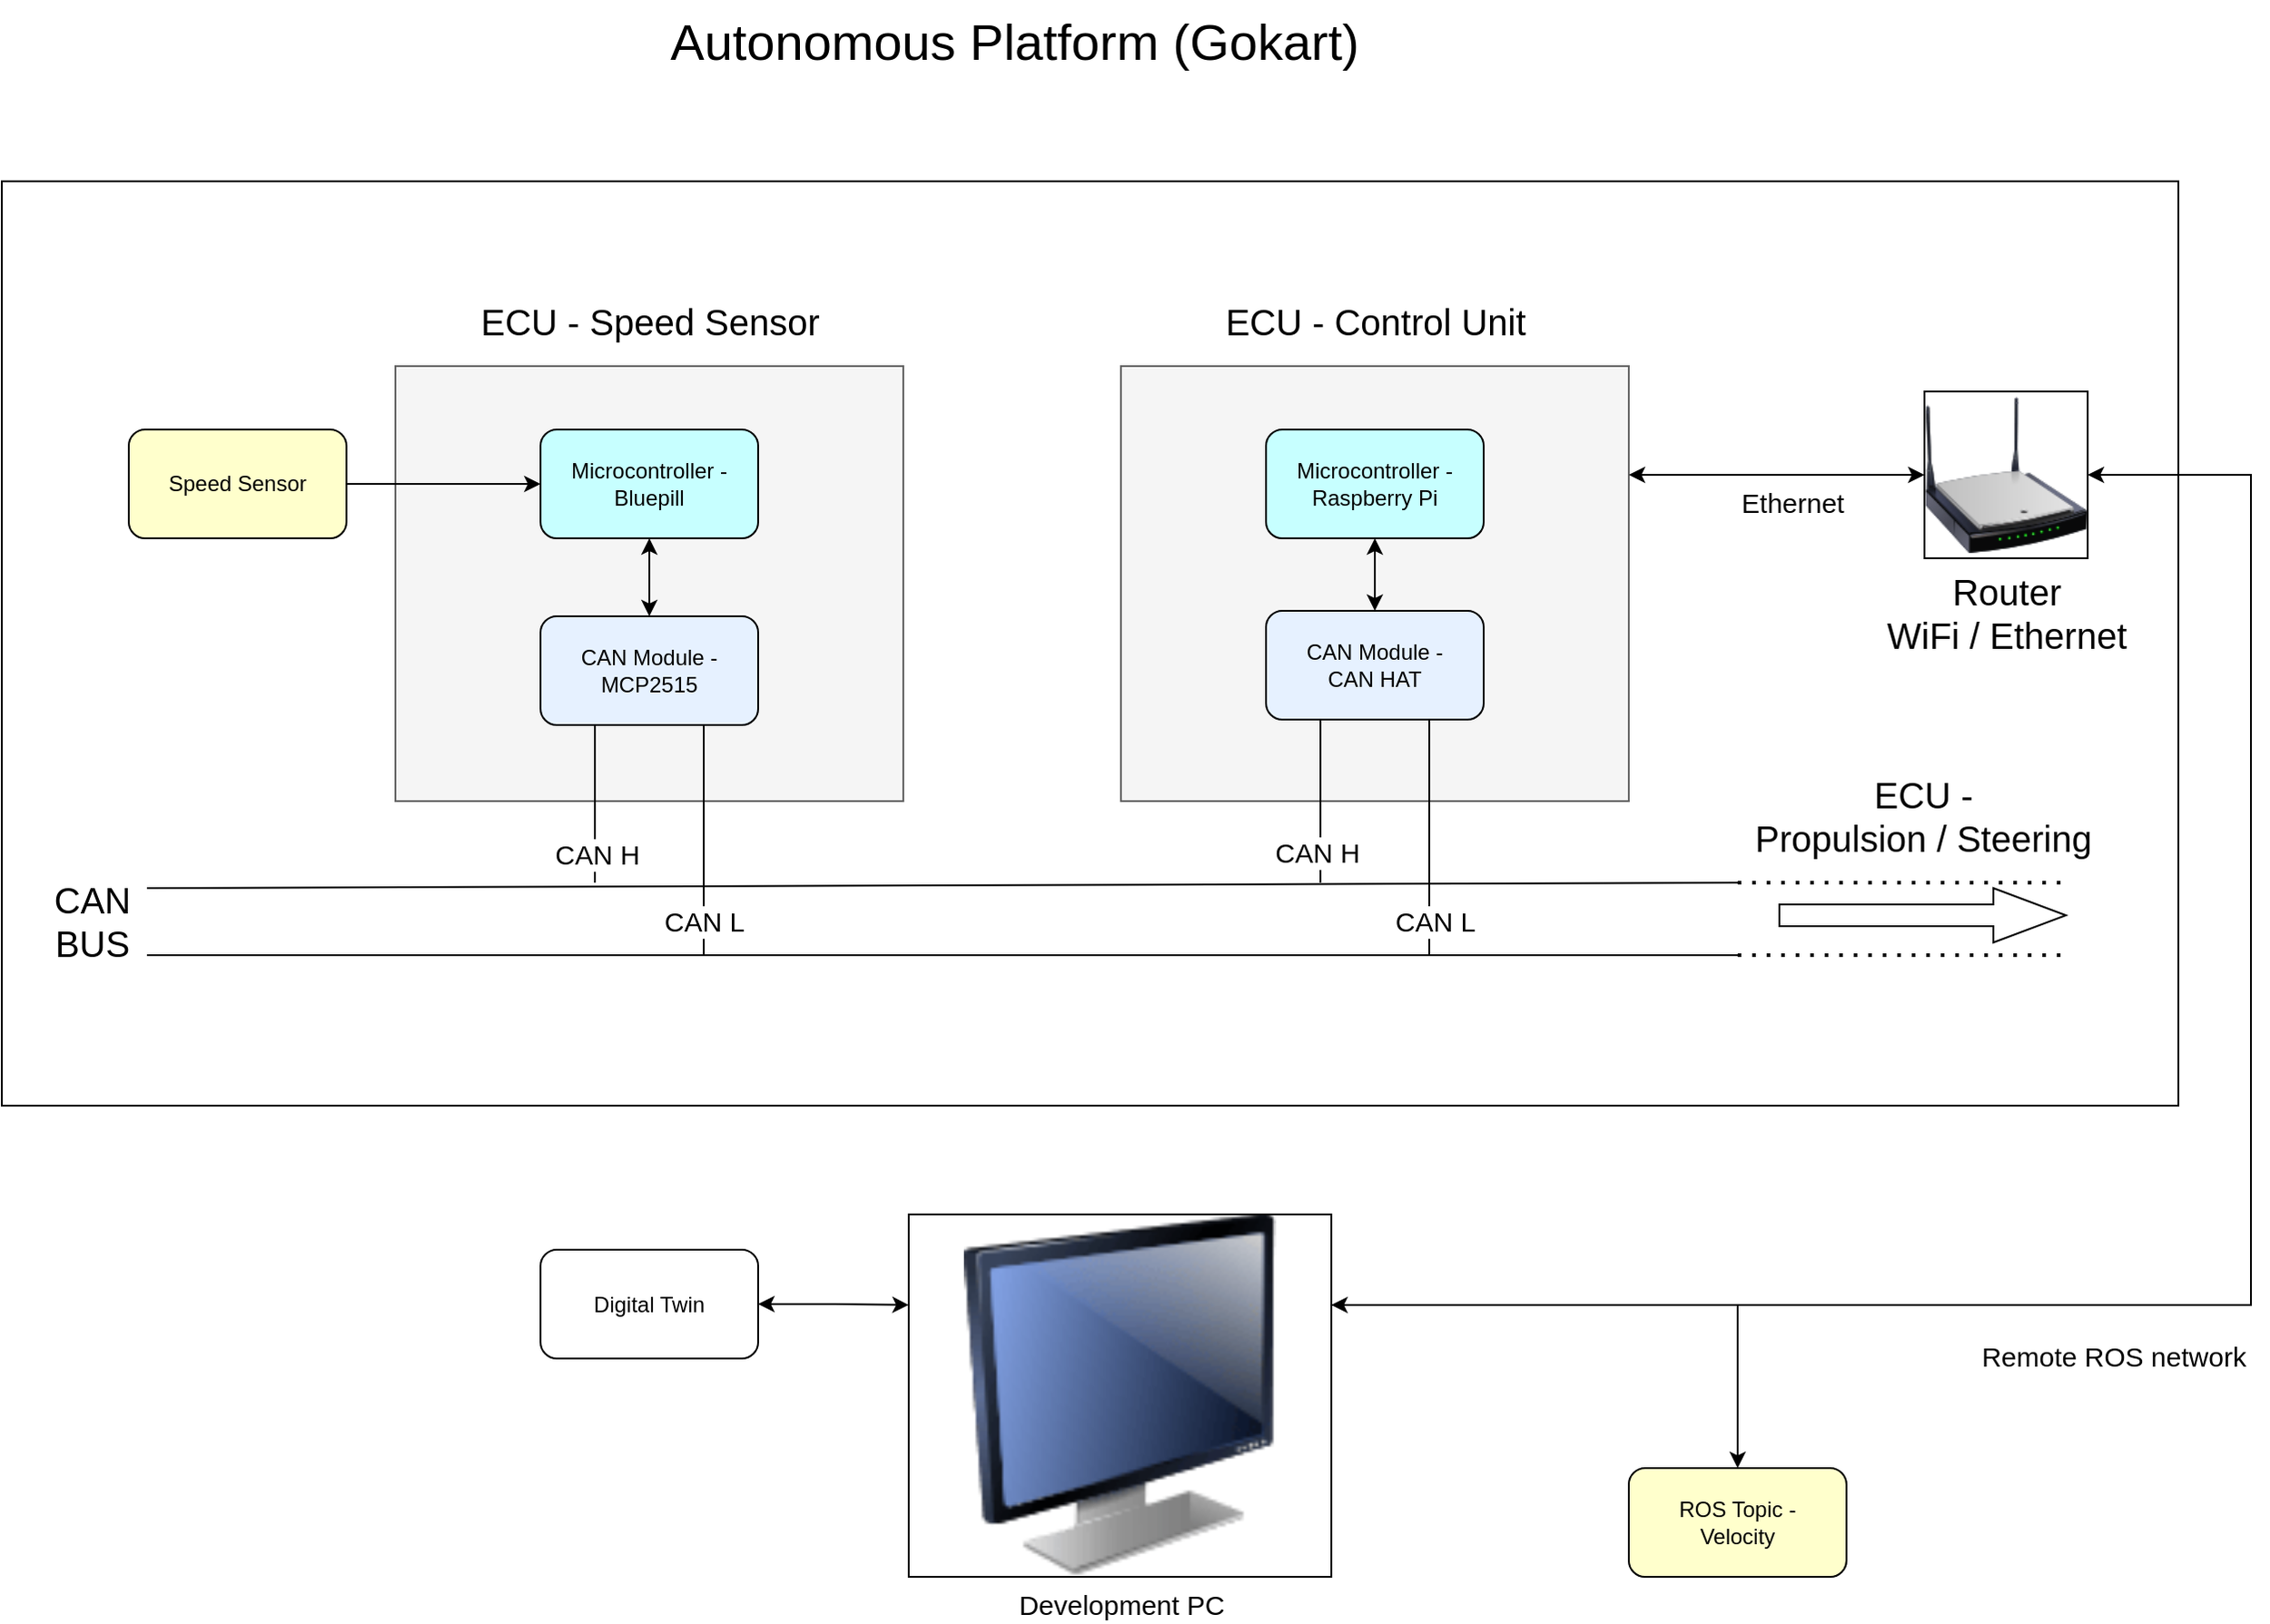 <mxfile version="21.5.0" type="device">
  <diagram name="Sida-1" id="X6cDnoQnl7hPIQxMfvF2">
    <mxGraphModel dx="2074" dy="1124" grid="0" gridSize="10" guides="1" tooltips="1" connect="1" arrows="0" fold="1" page="1" pageScale="1" pageWidth="1654" pageHeight="2336" math="0" shadow="0">
      <root>
        <mxCell id="0" />
        <mxCell id="1" parent="0" />
        <mxCell id="5BlJGRKR5mtCHgW3A8-N-2" value="" style="rounded=0;whiteSpace=wrap;html=1;fillColor=none;" vertex="1" parent="1">
          <mxGeometry x="220" y="190" width="1200" height="510" as="geometry" />
        </mxCell>
        <mxCell id="EMSqsUICVdSTZ1VXrHyA-1" value="" style="rounded=0;whiteSpace=wrap;html=1;fillColor=#f5f5f5;shadow=0;fontColor=#333333;strokeColor=#666666;" parent="1" vertex="1">
          <mxGeometry x="437" y="292" width="280" height="240" as="geometry" />
        </mxCell>
        <mxCell id="EMSqsUICVdSTZ1VXrHyA-2" value="&lt;span style=&quot;font-size: 20px;&quot;&gt;ECU - Speed Sensor&lt;/span&gt;" style="text;html=1;align=center;verticalAlign=middle;resizable=0;points=[];autosize=1;strokeColor=none;fillColor=none;" parent="1" vertex="1">
          <mxGeometry x="472" y="247" width="210" height="40" as="geometry" />
        </mxCell>
        <mxCell id="EMSqsUICVdSTZ1VXrHyA-3" value="Speed Sensor" style="rounded=1;whiteSpace=wrap;html=1;fillColor=#FFFFCC;" parent="1" vertex="1">
          <mxGeometry x="290" y="327" width="120" height="60" as="geometry" />
        </mxCell>
        <mxCell id="EMSqsUICVdSTZ1VXrHyA-6" value="" style="rounded=1;whiteSpace=wrap;html=1;fillColor=#C7FFFF;" parent="1" vertex="1">
          <mxGeometry x="517" y="327" width="120" height="60" as="geometry" />
        </mxCell>
        <mxCell id="EMSqsUICVdSTZ1VXrHyA-11" value="Microcontroller - &lt;br&gt;Bluepill" style="text;html=1;strokeColor=none;fillColor=none;align=center;verticalAlign=middle;whiteSpace=wrap;rounded=0;" parent="1" vertex="1">
          <mxGeometry x="532" y="342" width="90" height="30" as="geometry" />
        </mxCell>
        <mxCell id="EMSqsUICVdSTZ1VXrHyA-33" value="" style="endArrow=none;html=1;rounded=0;" parent="1" edge="1">
          <mxGeometry width="50" height="50" relative="1" as="geometry">
            <mxPoint x="300" y="580" as="sourcePoint" />
            <mxPoint x="1177" y="577" as="targetPoint" />
          </mxGeometry>
        </mxCell>
        <mxCell id="EMSqsUICVdSTZ1VXrHyA-34" value="" style="endArrow=none;html=1;rounded=0;" parent="1" edge="1">
          <mxGeometry width="50" height="50" relative="1" as="geometry">
            <mxPoint x="300" y="617" as="sourcePoint" />
            <mxPoint x="1177" y="617" as="targetPoint" />
          </mxGeometry>
        </mxCell>
        <mxCell id="EMSqsUICVdSTZ1VXrHyA-35" value="" style="endArrow=none;html=1;rounded=0;entryX=0.25;entryY=1;entryDx=0;entryDy=0;" parent="1" target="EMSqsUICVdSTZ1VXrHyA-10" edge="1">
          <mxGeometry width="50" height="50" relative="1" as="geometry">
            <mxPoint x="547" y="577" as="sourcePoint" />
            <mxPoint x="567" y="567" as="targetPoint" />
          </mxGeometry>
        </mxCell>
        <mxCell id="5BlJGRKR5mtCHgW3A8-N-17" value="CAN H" style="edgeLabel;html=1;align=center;verticalAlign=middle;resizable=0;points=[];fontSize=15;" vertex="1" connectable="0" parent="EMSqsUICVdSTZ1VXrHyA-35">
          <mxGeometry x="-0.41" y="-1" relative="1" as="geometry">
            <mxPoint y="9" as="offset" />
          </mxGeometry>
        </mxCell>
        <mxCell id="EMSqsUICVdSTZ1VXrHyA-36" value="" style="endArrow=none;html=1;rounded=0;entryX=0.75;entryY=1;entryDx=0;entryDy=0;" parent="1" target="EMSqsUICVdSTZ1VXrHyA-10" edge="1">
          <mxGeometry width="50" height="50" relative="1" as="geometry">
            <mxPoint x="607" y="617" as="sourcePoint" />
            <mxPoint x="637" y="557" as="targetPoint" />
          </mxGeometry>
        </mxCell>
        <mxCell id="5BlJGRKR5mtCHgW3A8-N-20" value="CAN L" style="edgeLabel;html=1;align=center;verticalAlign=middle;resizable=0;points=[];fontSize=15;" vertex="1" connectable="0" parent="EMSqsUICVdSTZ1VXrHyA-36">
          <mxGeometry x="0.182" relative="1" as="geometry">
            <mxPoint y="56" as="offset" />
          </mxGeometry>
        </mxCell>
        <mxCell id="EMSqsUICVdSTZ1VXrHyA-37" value="" style="endArrow=classic;html=1;rounded=0;entryX=0;entryY=0.5;entryDx=0;entryDy=0;exitX=1;exitY=0.5;exitDx=0;exitDy=0;endFill=1;" parent="1" source="EMSqsUICVdSTZ1VXrHyA-3" target="EMSqsUICVdSTZ1VXrHyA-6" edge="1">
          <mxGeometry width="50" height="50" relative="1" as="geometry">
            <mxPoint x="427" y="417" as="sourcePoint" />
            <mxPoint x="477" y="367" as="targetPoint" />
          </mxGeometry>
        </mxCell>
        <mxCell id="EMSqsUICVdSTZ1VXrHyA-38" value="" style="endArrow=classic;html=1;rounded=0;entryX=0.5;entryY=1;entryDx=0;entryDy=0;exitX=0.5;exitY=0;exitDx=0;exitDy=0;startArrow=classic;startFill=1;endFill=1;" parent="1" source="EMSqsUICVdSTZ1VXrHyA-10" target="EMSqsUICVdSTZ1VXrHyA-6" edge="1">
          <mxGeometry width="50" height="50" relative="1" as="geometry">
            <mxPoint x="337" y="517" as="sourcePoint" />
            <mxPoint x="387" y="467" as="targetPoint" />
          </mxGeometry>
        </mxCell>
        <mxCell id="EMSqsUICVdSTZ1VXrHyA-40" value="CAN BUS" style="text;html=1;strokeColor=none;fillColor=none;align=center;verticalAlign=middle;whiteSpace=wrap;rounded=0;fontSize=20;" parent="1" vertex="1">
          <mxGeometry x="240" y="583" width="60" height="30" as="geometry" />
        </mxCell>
        <mxCell id="EMSqsUICVdSTZ1VXrHyA-43" value="" style="rounded=0;whiteSpace=wrap;html=1;fillColor=#f5f5f5;shadow=0;fontColor=#333333;strokeColor=#666666;" parent="1" vertex="1">
          <mxGeometry x="837" y="292" width="280" height="240" as="geometry" />
        </mxCell>
        <mxCell id="EMSqsUICVdSTZ1VXrHyA-45" value="" style="endArrow=none;html=1;rounded=0;entryX=0.25;entryY=1;entryDx=0;entryDy=0;" parent="1" target="EMSqsUICVdSTZ1VXrHyA-46" edge="1">
          <mxGeometry width="50" height="50" relative="1" as="geometry">
            <mxPoint x="947" y="577" as="sourcePoint" />
            <mxPoint x="947" y="527" as="targetPoint" />
          </mxGeometry>
        </mxCell>
        <mxCell id="5BlJGRKR5mtCHgW3A8-N-19" value="CAN H" style="edgeLabel;html=1;align=center;verticalAlign=middle;resizable=0;points=[];fontSize=15;" vertex="1" connectable="0" parent="EMSqsUICVdSTZ1VXrHyA-45">
          <mxGeometry x="-0.404" y="2" relative="1" as="geometry">
            <mxPoint y="10" as="offset" />
          </mxGeometry>
        </mxCell>
        <mxCell id="EMSqsUICVdSTZ1VXrHyA-46" value="CAN Module - &lt;br&gt;CAN HAT" style="rounded=1;whiteSpace=wrap;html=1;fillColor=#E6F1FF;" parent="1" vertex="1">
          <mxGeometry x="917" y="427" width="120" height="60" as="geometry" />
        </mxCell>
        <mxCell id="EMSqsUICVdSTZ1VXrHyA-47" value="" style="endArrow=none;html=1;rounded=0;entryX=0.75;entryY=1;entryDx=0;entryDy=0;" parent="1" target="EMSqsUICVdSTZ1VXrHyA-46" edge="1">
          <mxGeometry width="50" height="50" relative="1" as="geometry">
            <mxPoint x="1007" y="617" as="sourcePoint" />
            <mxPoint x="1027" y="677" as="targetPoint" />
          </mxGeometry>
        </mxCell>
        <mxCell id="5BlJGRKR5mtCHgW3A8-N-21" value="CAN L" style="edgeLabel;html=1;align=center;verticalAlign=middle;resizable=0;points=[];fontSize=15;" vertex="1" connectable="0" parent="EMSqsUICVdSTZ1VXrHyA-47">
          <mxGeometry x="-0.225" y="-5" relative="1" as="geometry">
            <mxPoint x="-2" y="31" as="offset" />
          </mxGeometry>
        </mxCell>
        <mxCell id="EMSqsUICVdSTZ1VXrHyA-48" value="Microcontroller&amp;nbsp;- Raspberry Pi" style="rounded=1;whiteSpace=wrap;html=1;fillColor=#C7FFFF;" parent="1" vertex="1">
          <mxGeometry x="917" y="327" width="120" height="60" as="geometry" />
        </mxCell>
        <mxCell id="EMSqsUICVdSTZ1VXrHyA-49" value="" style="endArrow=classic;html=1;rounded=0;entryX=0.5;entryY=1;entryDx=0;entryDy=0;exitX=0.5;exitY=0;exitDx=0;exitDy=0;startArrow=classic;startFill=1;endFill=1;" parent="1" source="EMSqsUICVdSTZ1VXrHyA-46" target="EMSqsUICVdSTZ1VXrHyA-48" edge="1">
          <mxGeometry width="50" height="50" relative="1" as="geometry">
            <mxPoint x="1237" y="497" as="sourcePoint" />
            <mxPoint x="1287" y="447" as="targetPoint" />
          </mxGeometry>
        </mxCell>
        <mxCell id="EMSqsUICVdSTZ1VXrHyA-51" value="&lt;font style=&quot;font-size: 20px;&quot;&gt;ECU - Control Unit&lt;/font&gt;" style="text;html=1;align=center;verticalAlign=middle;resizable=0;points=[];autosize=1;strokeColor=none;fillColor=none;" parent="1" vertex="1">
          <mxGeometry x="882" y="247" width="190" height="40" as="geometry" />
        </mxCell>
        <mxCell id="EMSqsUICVdSTZ1VXrHyA-52" value="" style="endArrow=none;dashed=1;html=1;dashPattern=1 3;strokeWidth=2;rounded=0;" parent="1" edge="1">
          <mxGeometry width="50" height="50" relative="1" as="geometry">
            <mxPoint x="1177" y="577" as="sourcePoint" />
            <mxPoint x="1357" y="577" as="targetPoint" />
          </mxGeometry>
        </mxCell>
        <mxCell id="EMSqsUICVdSTZ1VXrHyA-55" value="" style="endArrow=none;dashed=1;html=1;dashPattern=1 3;strokeWidth=2;rounded=0;" parent="1" edge="1">
          <mxGeometry width="50" height="50" relative="1" as="geometry">
            <mxPoint x="1177" y="617" as="sourcePoint" />
            <mxPoint x="1357" y="617" as="targetPoint" />
          </mxGeometry>
        </mxCell>
        <mxCell id="EMSqsUICVdSTZ1VXrHyA-56" value="&lt;font style=&quot;font-size: 20px;&quot;&gt;ECU - &lt;br&gt;Propulsion / Steering&lt;/font&gt;" style="text;html=1;align=center;verticalAlign=middle;resizable=0;points=[];autosize=1;strokeColor=none;fillColor=none;" parent="1" vertex="1">
          <mxGeometry x="1174" y="510" width="210" height="60" as="geometry" />
        </mxCell>
        <mxCell id="s8QHBHbKwSYHFftTRwzv-8" value="&lt;font style=&quot;font-size: 28px;&quot;&gt;Autonomous Platform (Gokart)&lt;/font&gt;" style="text;html=1;align=center;verticalAlign=middle;resizable=0;points=[];autosize=1;strokeColor=none;fillColor=none;" parent="1" vertex="1">
          <mxGeometry x="578.5" y="90" width="398" height="46" as="geometry" />
        </mxCell>
        <mxCell id="5BlJGRKR5mtCHgW3A8-N-27" style="edgeStyle=orthogonalEdgeStyle;rounded=0;orthogonalLoop=1;jettySize=auto;html=1;exitX=1;exitY=0.25;exitDx=0;exitDy=0;entryX=0.5;entryY=0;entryDx=0;entryDy=0;" edge="1" parent="1" source="s8QHBHbKwSYHFftTRwzv-13" target="5BlJGRKR5mtCHgW3A8-N-29">
          <mxGeometry relative="1" as="geometry">
            <mxPoint x="1117" y="893" as="targetPoint" />
          </mxGeometry>
        </mxCell>
        <mxCell id="s8QHBHbKwSYHFftTRwzv-13" value="Development PC" style="image;html=1;image=img/lib/clip_art/computers/Monitor_128x128.png;imageBorder=default;fontSize=15;" parent="1" vertex="1">
          <mxGeometry x="720" y="760" width="233" height="200" as="geometry" />
        </mxCell>
        <mxCell id="5BlJGRKR5mtCHgW3A8-N-8" style="edgeStyle=orthogonalEdgeStyle;rounded=0;orthogonalLoop=1;jettySize=auto;html=1;exitX=0;exitY=0.5;exitDx=0;exitDy=0;entryX=1;entryY=0.25;entryDx=0;entryDy=0;startArrow=classic;startFill=1;" edge="1" parent="1" source="5BlJGRKR5mtCHgW3A8-N-1" target="EMSqsUICVdSTZ1VXrHyA-43">
          <mxGeometry relative="1" as="geometry" />
        </mxCell>
        <mxCell id="5BlJGRKR5mtCHgW3A8-N-10" value="Ethernet" style="edgeLabel;html=1;align=center;verticalAlign=middle;resizable=0;points=[];fontSize=15;" vertex="1" connectable="0" parent="5BlJGRKR5mtCHgW3A8-N-8">
          <mxGeometry x="0.214" y="5" relative="1" as="geometry">
            <mxPoint x="26" y="10" as="offset" />
          </mxGeometry>
        </mxCell>
        <mxCell id="5BlJGRKR5mtCHgW3A8-N-1" value="Router&lt;br&gt;WiFi / Ethernet" style="image;html=1;image=img/lib/clip_art/networking/Wireless_Router_N_128x128.png;labelBorderColor=none;imageBorder=default;fontSize=20;" vertex="1" parent="1">
          <mxGeometry x="1280" y="306" width="90" height="92" as="geometry" />
        </mxCell>
        <mxCell id="5BlJGRKR5mtCHgW3A8-N-9" style="edgeStyle=orthogonalEdgeStyle;rounded=0;orthogonalLoop=1;jettySize=auto;html=1;exitX=1;exitY=0.5;exitDx=0;exitDy=0;entryX=1;entryY=0.25;entryDx=0;entryDy=0;startArrow=classic;startFill=1;align=right;labelPosition=left;verticalLabelPosition=middle;verticalAlign=middle;" edge="1" parent="1" source="5BlJGRKR5mtCHgW3A8-N-1" target="s8QHBHbKwSYHFftTRwzv-13">
          <mxGeometry relative="1" as="geometry">
            <mxPoint x="947" y="750" as="sourcePoint" />
            <mxPoint x="847" y="422" as="targetPoint" />
            <Array as="points">
              <mxPoint x="1460" y="352" />
              <mxPoint x="1460" y="810" />
            </Array>
          </mxGeometry>
        </mxCell>
        <mxCell id="5BlJGRKR5mtCHgW3A8-N-13" value="Remote ROS network" style="edgeLabel;html=1;align=center;verticalAlign=middle;resizable=0;points=[];fontSize=15;" vertex="1" connectable="0" parent="5BlJGRKR5mtCHgW3A8-N-9">
          <mxGeometry x="-0.353" y="3" relative="1" as="geometry">
            <mxPoint x="-79" y="234" as="offset" />
          </mxGeometry>
        </mxCell>
        <mxCell id="5BlJGRKR5mtCHgW3A8-N-12" value="" style="html=1;shadow=0;dashed=0;align=center;verticalAlign=middle;shape=mxgraph.arrows2.arrow;dy=0.6;dx=40;notch=0;fillColor=none;" vertex="1" parent="1">
          <mxGeometry x="1200" y="580" width="158" height="30" as="geometry" />
        </mxCell>
        <mxCell id="EMSqsUICVdSTZ1VXrHyA-10" value="CAN Module - MCP2515" style="rounded=1;whiteSpace=wrap;html=1;fillColor=#E6F1FF;strokeColor=#000000;" parent="1" vertex="1">
          <mxGeometry x="517" y="430" width="120" height="60" as="geometry" />
        </mxCell>
        <mxCell id="5BlJGRKR5mtCHgW3A8-N-14" style="edgeStyle=orthogonalEdgeStyle;rounded=0;orthogonalLoop=1;jettySize=auto;html=1;exitX=1;exitY=0.5;exitDx=0;exitDy=0;entryX=0;entryY=0.25;entryDx=0;entryDy=0;startArrow=classic;startFill=1;" edge="1" parent="1" source="5BlJGRKR5mtCHgW3A8-N-28" target="s8QHBHbKwSYHFftTRwzv-13">
          <mxGeometry relative="1" as="geometry">
            <mxPoint x="570" y="809.5" as="sourcePoint" />
            <mxPoint x="1033" y="914" as="targetPoint" />
          </mxGeometry>
        </mxCell>
        <mxCell id="5BlJGRKR5mtCHgW3A8-N-28" value="Digital Twin" style="rounded=1;whiteSpace=wrap;html=1;" vertex="1" parent="1">
          <mxGeometry x="517" y="779.5" width="120" height="60" as="geometry" />
        </mxCell>
        <mxCell id="5BlJGRKR5mtCHgW3A8-N-29" value="ROS Topic -&lt;br&gt;Velocity" style="rounded=1;whiteSpace=wrap;html=1;fillColor=#FFFFCC;" vertex="1" parent="1">
          <mxGeometry x="1117" y="900" width="120" height="60" as="geometry" />
        </mxCell>
      </root>
    </mxGraphModel>
  </diagram>
</mxfile>
